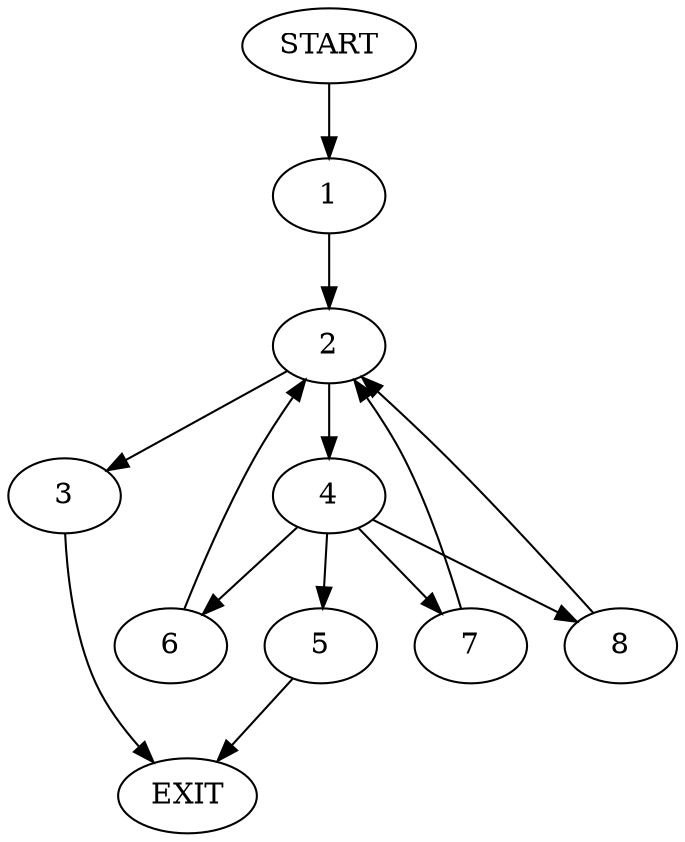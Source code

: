 digraph {
0 [label="START"]
9 [label="EXIT"]
0 -> 1
1 -> 2
2 -> 3
2 -> 4
4 -> 5
4 -> 6
4 -> 7
4 -> 8
3 -> 9
6 -> 2
8 -> 2
5 -> 9
7 -> 2
}
